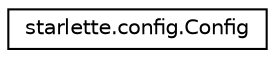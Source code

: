 digraph "Graphical Class Hierarchy"
{
 // LATEX_PDF_SIZE
  edge [fontname="Helvetica",fontsize="10",labelfontname="Helvetica",labelfontsize="10"];
  node [fontname="Helvetica",fontsize="10",shape=record];
  rankdir="LR";
  Node0 [label="starlette.config.Config",height=0.2,width=0.4,color="black", fillcolor="white", style="filled",URL="$classstarlette_1_1config_1_1Config.html",tooltip=" "];
}
